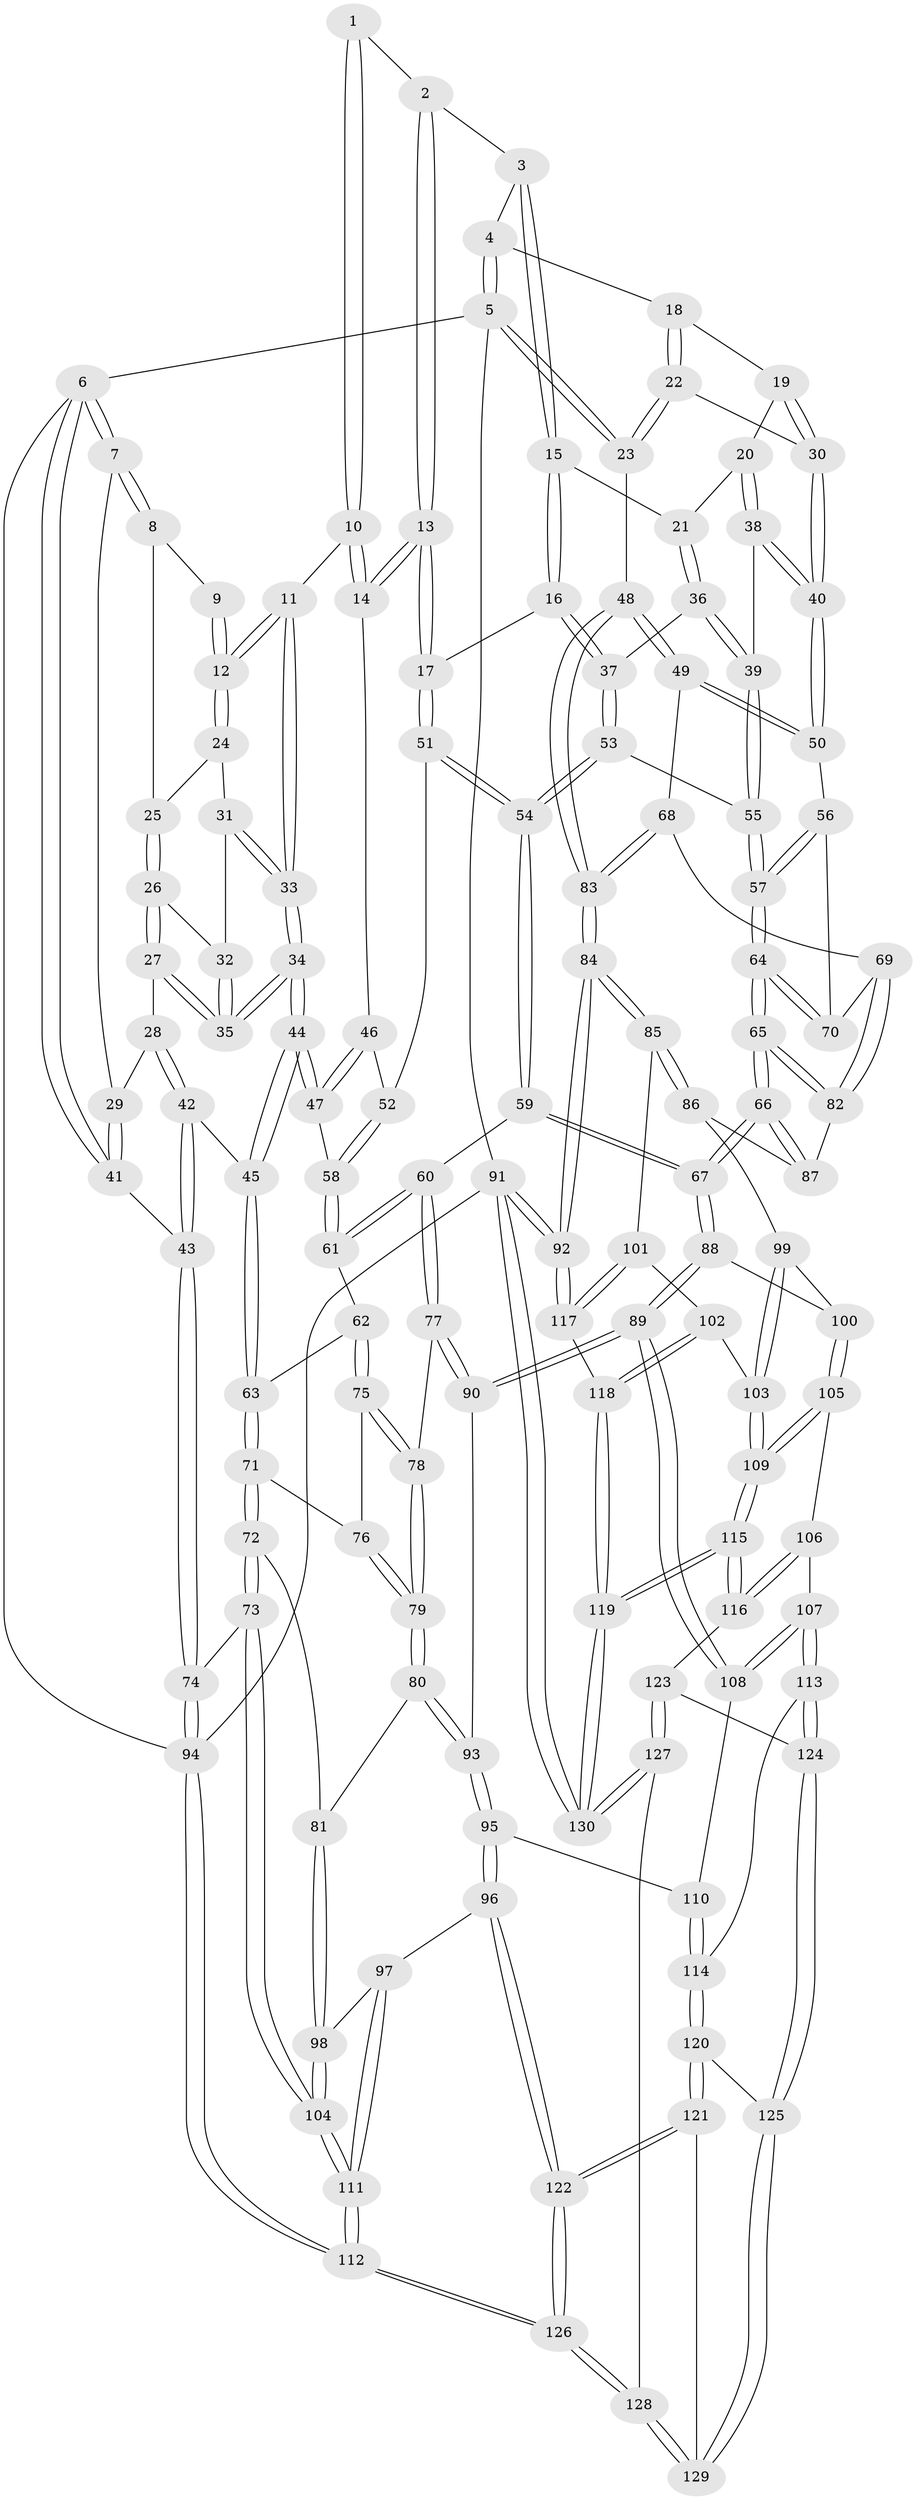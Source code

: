 // Generated by graph-tools (version 1.1) at 2025/59/03/09/25 04:59:51]
// undirected, 130 vertices, 322 edges
graph export_dot {
graph [start="1"]
  node [color=gray90,style=filled];
  1 [pos="+0.4610824353438101+0"];
  2 [pos="+0.6128837209827223+0"];
  3 [pos="+0.7287764575118377+0"];
  4 [pos="+0.8928945894715536+0"];
  5 [pos="+1+0"];
  6 [pos="+0+0"];
  7 [pos="+0.039339520169935464+0"];
  8 [pos="+0.10590504431444296+0"];
  9 [pos="+0.4070506979041612+0"];
  10 [pos="+0.4764383867685474+0.11144491434312209"];
  11 [pos="+0.4595133347301512+0.10916029430660856"];
  12 [pos="+0.4199157195557292+0.08872234231211391"];
  13 [pos="+0.5558789954537889+0.12596375861979672"];
  14 [pos="+0.4815866816060828+0.11435751298012481"];
  15 [pos="+0.7322267812096415+0"];
  16 [pos="+0.6040358384494033+0.1501261889078332"];
  17 [pos="+0.5828029129134598+0.14574158557799322"];
  18 [pos="+0.9160049436995888+0.010429276848938067"];
  19 [pos="+0.8878437250529438+0.06179031852738728"];
  20 [pos="+0.8230194127921089+0.10041951392169243"];
  21 [pos="+0.807423863067496+0.09626546088706825"];
  22 [pos="+1+0.1067587143670133"];
  23 [pos="+1+0.14060015975801615"];
  24 [pos="+0.36266643530537973+0.0696182304714089"];
  25 [pos="+0.24130955157685963+0"];
  26 [pos="+0.2463062359371761+0.1086425928736567"];
  27 [pos="+0.23915498528510998+0.14206347146841516"];
  28 [pos="+0.15857132267201726+0.14281960447291756"];
  29 [pos="+0.1426434407302322+0.12792328173890533"];
  30 [pos="+0.9514621611662428+0.1376254941807526"];
  31 [pos="+0.33414746963783065+0.11130131345928787"];
  32 [pos="+0.3314402241933426+0.1135461385948345"];
  33 [pos="+0.36361047832316995+0.1859881196883918"];
  34 [pos="+0.29329799750265273+0.28335001689931255"];
  35 [pos="+0.2752007448679348+0.1997245410631588"];
  36 [pos="+0.7081591317791313+0.1834168173133034"];
  37 [pos="+0.6080938936876595+0.15350533324113924"];
  38 [pos="+0.8803922752611534+0.23626315140882295"];
  39 [pos="+0.7527860754215184+0.24222736111176058"];
  40 [pos="+0.8833945477223843+0.23802172573384417"];
  41 [pos="+0+0.31313407209014255"];
  42 [pos="+0.16293596160005439+0.320850674628936"];
  43 [pos="+0+0.3873637660930091"];
  44 [pos="+0.2931547552267278+0.28507258640383043"];
  45 [pos="+0.2532775297626204+0.3236517985971606"];
  46 [pos="+0.4587159560728884+0.17150126799076512"];
  47 [pos="+0.33339738539621294+0.2875112723796403"];
  48 [pos="+1+0.275349916509184"];
  49 [pos="+0.9483371521369554+0.2998088076543168"];
  50 [pos="+0.9208173357641937+0.29366211178217577"];
  51 [pos="+0.5023267724512565+0.3083056248574759"];
  52 [pos="+0.4446070998515541+0.30499331821910647"];
  53 [pos="+0.6351689190621606+0.306663522714773"];
  54 [pos="+0.5633704848291969+0.3715973939062356"];
  55 [pos="+0.7227074224172161+0.3248792659851623"];
  56 [pos="+0.9113245562532505+0.30440860334097464"];
  57 [pos="+0.7586471862409446+0.4076949453717294"];
  58 [pos="+0.4318250935193425+0.30850435313674207"];
  59 [pos="+0.5716686271549039+0.4565529000038801"];
  60 [pos="+0.505054062984137+0.4603602019692118"];
  61 [pos="+0.4313039345407089+0.41678936851602016"];
  62 [pos="+0.3628625168242637+0.4401885056249982"];
  63 [pos="+0.26838984415825384+0.3630610397014449"];
  64 [pos="+0.7446825087822451+0.47378158111212015"];
  65 [pos="+0.7356126345208953+0.4904269899003581"];
  66 [pos="+0.6958395151453662+0.5358232006881793"];
  67 [pos="+0.6710296439472723+0.5574360259500938"];
  68 [pos="+0.9669492143362269+0.48678327385226977"];
  69 [pos="+0.9620521377584156+0.4873199692311756"];
  70 [pos="+0.8926975155793834+0.44639491266890796"];
  71 [pos="+0.2504311471719285+0.47674127328121124"];
  72 [pos="+0.11779786620022466+0.5931798312006465"];
  73 [pos="+0.07689989027046973+0.6022906827268738"];
  74 [pos="+0+0.5103357621218335"];
  75 [pos="+0.37013924097069884+0.4974485571025944"];
  76 [pos="+0.2691505341178785+0.4944074424798084"];
  77 [pos="+0.3956728131908556+0.5468594771369429"];
  78 [pos="+0.38926632950225853+0.545033163302593"];
  79 [pos="+0.3161156249798633+0.5842724860142716"];
  80 [pos="+0.3003672887680087+0.6049843952961698"];
  81 [pos="+0.2759732628403128+0.6143417651488023"];
  82 [pos="+0.9103010645868024+0.5275307543505506"];
  83 [pos="+1+0.5861167870762127"];
  84 [pos="+1+0.5897216077890455"];
  85 [pos="+1+0.6547649382633857"];
  86 [pos="+0.9229473702106965+0.6347480411997996"];
  87 [pos="+0.9013999754147991+0.5833306739715599"];
  88 [pos="+0.6683125868959392+0.5754834537625796"];
  89 [pos="+0.5867161644161549+0.6405599792413202"];
  90 [pos="+0.46113956843753906+0.6245452538943289"];
  91 [pos="+1+1"];
  92 [pos="+1+0.8649295654591546"];
  93 [pos="+0.38428387146032084+0.7015262751686858"];
  94 [pos="+0+1"];
  95 [pos="+0.37292434543443326+0.7598718650549622"];
  96 [pos="+0.3482469121829094+0.7855339848059576"];
  97 [pos="+0.31745458020077516+0.7759819854142338"];
  98 [pos="+0.2757972582117181+0.7559666119602925"];
  99 [pos="+0.8646313661165105+0.6603038960557188"];
  100 [pos="+0.6794090148690675+0.5884721559073003"];
  101 [pos="+0.9234670028383452+0.7770030971972596"];
  102 [pos="+0.918734326084127+0.7787110563327121"];
  103 [pos="+0.8605487200435238+0.7559794530439641"];
  104 [pos="+0.14750836116640745+0.7582682098154419"];
  105 [pos="+0.7251428335900715+0.7003255347765792"];
  106 [pos="+0.6804942404046113+0.8054157979929892"];
  107 [pos="+0.5767326156647448+0.7790895567974997"];
  108 [pos="+0.5742612381764625+0.6848293950217454"];
  109 [pos="+0.798090930686922+0.7781649766634025"];
  110 [pos="+0.4371231547780306+0.7628087025249597"];
  111 [pos="+0.08453307358929374+1"];
  112 [pos="+0+1"];
  113 [pos="+0.5663003961887597+0.8068560543307839"];
  114 [pos="+0.5051691036454959+0.8232184256845366"];
  115 [pos="+0.7740232801506219+0.8897053416585424"];
  116 [pos="+0.7046230891411678+0.8576229540669408"];
  117 [pos="+1+0.8534925900021492"];
  118 [pos="+0.8925485530141571+0.9169754608355154"];
  119 [pos="+0.8228530630689287+0.997091666107562"];
  120 [pos="+0.4259953190976645+0.9161772778306257"];
  121 [pos="+0.4083263555559689+0.923196496639257"];
  122 [pos="+0.3746860340438628+0.9354716421718029"];
  123 [pos="+0.6030217130008888+0.88470458004994"];
  124 [pos="+0.5922405573484342+0.8791829092454665"];
  125 [pos="+0.5376791965995203+0.923367526816662"];
  126 [pos="+0.2190671584001012+1"];
  127 [pos="+0.7467826543645906+1"];
  128 [pos="+0.6268350119147584+1"];
  129 [pos="+0.5574714421130443+0.9947304738064241"];
  130 [pos="+0.8078749079753895+1"];
  1 -- 2;
  1 -- 10;
  1 -- 10;
  2 -- 3;
  2 -- 13;
  2 -- 13;
  3 -- 4;
  3 -- 15;
  3 -- 15;
  4 -- 5;
  4 -- 5;
  4 -- 18;
  5 -- 6;
  5 -- 23;
  5 -- 23;
  5 -- 91;
  6 -- 7;
  6 -- 7;
  6 -- 41;
  6 -- 41;
  6 -- 94;
  7 -- 8;
  7 -- 8;
  7 -- 29;
  8 -- 9;
  8 -- 25;
  9 -- 12;
  9 -- 12;
  10 -- 11;
  10 -- 14;
  10 -- 14;
  11 -- 12;
  11 -- 12;
  11 -- 33;
  11 -- 33;
  12 -- 24;
  12 -- 24;
  13 -- 14;
  13 -- 14;
  13 -- 17;
  13 -- 17;
  14 -- 46;
  15 -- 16;
  15 -- 16;
  15 -- 21;
  16 -- 17;
  16 -- 37;
  16 -- 37;
  17 -- 51;
  17 -- 51;
  18 -- 19;
  18 -- 22;
  18 -- 22;
  19 -- 20;
  19 -- 30;
  19 -- 30;
  20 -- 21;
  20 -- 38;
  20 -- 38;
  21 -- 36;
  21 -- 36;
  22 -- 23;
  22 -- 23;
  22 -- 30;
  23 -- 48;
  24 -- 25;
  24 -- 31;
  25 -- 26;
  25 -- 26;
  26 -- 27;
  26 -- 27;
  26 -- 32;
  27 -- 28;
  27 -- 35;
  27 -- 35;
  28 -- 29;
  28 -- 42;
  28 -- 42;
  29 -- 41;
  29 -- 41;
  30 -- 40;
  30 -- 40;
  31 -- 32;
  31 -- 33;
  31 -- 33;
  32 -- 35;
  32 -- 35;
  33 -- 34;
  33 -- 34;
  34 -- 35;
  34 -- 35;
  34 -- 44;
  34 -- 44;
  36 -- 37;
  36 -- 39;
  36 -- 39;
  37 -- 53;
  37 -- 53;
  38 -- 39;
  38 -- 40;
  38 -- 40;
  39 -- 55;
  39 -- 55;
  40 -- 50;
  40 -- 50;
  41 -- 43;
  42 -- 43;
  42 -- 43;
  42 -- 45;
  43 -- 74;
  43 -- 74;
  44 -- 45;
  44 -- 45;
  44 -- 47;
  44 -- 47;
  45 -- 63;
  45 -- 63;
  46 -- 47;
  46 -- 47;
  46 -- 52;
  47 -- 58;
  48 -- 49;
  48 -- 49;
  48 -- 83;
  48 -- 83;
  49 -- 50;
  49 -- 50;
  49 -- 68;
  50 -- 56;
  51 -- 52;
  51 -- 54;
  51 -- 54;
  52 -- 58;
  52 -- 58;
  53 -- 54;
  53 -- 54;
  53 -- 55;
  54 -- 59;
  54 -- 59;
  55 -- 57;
  55 -- 57;
  56 -- 57;
  56 -- 57;
  56 -- 70;
  57 -- 64;
  57 -- 64;
  58 -- 61;
  58 -- 61;
  59 -- 60;
  59 -- 67;
  59 -- 67;
  60 -- 61;
  60 -- 61;
  60 -- 77;
  60 -- 77;
  61 -- 62;
  62 -- 63;
  62 -- 75;
  62 -- 75;
  63 -- 71;
  63 -- 71;
  64 -- 65;
  64 -- 65;
  64 -- 70;
  64 -- 70;
  65 -- 66;
  65 -- 66;
  65 -- 82;
  65 -- 82;
  66 -- 67;
  66 -- 67;
  66 -- 87;
  66 -- 87;
  67 -- 88;
  67 -- 88;
  68 -- 69;
  68 -- 83;
  68 -- 83;
  69 -- 70;
  69 -- 82;
  69 -- 82;
  71 -- 72;
  71 -- 72;
  71 -- 76;
  72 -- 73;
  72 -- 73;
  72 -- 81;
  73 -- 74;
  73 -- 104;
  73 -- 104;
  74 -- 94;
  74 -- 94;
  75 -- 76;
  75 -- 78;
  75 -- 78;
  76 -- 79;
  76 -- 79;
  77 -- 78;
  77 -- 90;
  77 -- 90;
  78 -- 79;
  78 -- 79;
  79 -- 80;
  79 -- 80;
  80 -- 81;
  80 -- 93;
  80 -- 93;
  81 -- 98;
  81 -- 98;
  82 -- 87;
  83 -- 84;
  83 -- 84;
  84 -- 85;
  84 -- 85;
  84 -- 92;
  84 -- 92;
  85 -- 86;
  85 -- 86;
  85 -- 101;
  86 -- 87;
  86 -- 99;
  88 -- 89;
  88 -- 89;
  88 -- 100;
  89 -- 90;
  89 -- 90;
  89 -- 108;
  89 -- 108;
  90 -- 93;
  91 -- 92;
  91 -- 92;
  91 -- 130;
  91 -- 130;
  91 -- 94;
  92 -- 117;
  92 -- 117;
  93 -- 95;
  93 -- 95;
  94 -- 112;
  94 -- 112;
  95 -- 96;
  95 -- 96;
  95 -- 110;
  96 -- 97;
  96 -- 122;
  96 -- 122;
  97 -- 98;
  97 -- 111;
  97 -- 111;
  98 -- 104;
  98 -- 104;
  99 -- 100;
  99 -- 103;
  99 -- 103;
  100 -- 105;
  100 -- 105;
  101 -- 102;
  101 -- 117;
  101 -- 117;
  102 -- 103;
  102 -- 118;
  102 -- 118;
  103 -- 109;
  103 -- 109;
  104 -- 111;
  104 -- 111;
  105 -- 106;
  105 -- 109;
  105 -- 109;
  106 -- 107;
  106 -- 116;
  106 -- 116;
  107 -- 108;
  107 -- 108;
  107 -- 113;
  107 -- 113;
  108 -- 110;
  109 -- 115;
  109 -- 115;
  110 -- 114;
  110 -- 114;
  111 -- 112;
  111 -- 112;
  112 -- 126;
  112 -- 126;
  113 -- 114;
  113 -- 124;
  113 -- 124;
  114 -- 120;
  114 -- 120;
  115 -- 116;
  115 -- 116;
  115 -- 119;
  115 -- 119;
  116 -- 123;
  117 -- 118;
  118 -- 119;
  118 -- 119;
  119 -- 130;
  119 -- 130;
  120 -- 121;
  120 -- 121;
  120 -- 125;
  121 -- 122;
  121 -- 122;
  121 -- 129;
  122 -- 126;
  122 -- 126;
  123 -- 124;
  123 -- 127;
  123 -- 127;
  124 -- 125;
  124 -- 125;
  125 -- 129;
  125 -- 129;
  126 -- 128;
  126 -- 128;
  127 -- 128;
  127 -- 130;
  127 -- 130;
  128 -- 129;
  128 -- 129;
}
